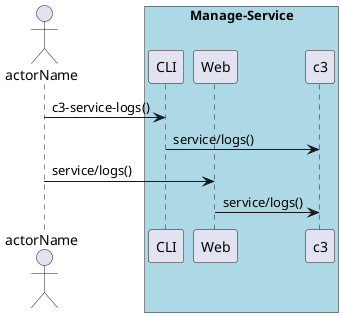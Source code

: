 @startuml
Actor "actorName" as A

box "Manage-Service" #lightblue
participant CLI as CLI
participant Web as Web
participant "c3" as S
A -> CLI : c3-service-logs()
CLI -> S : service/logs()
A -> Web : service/logs()
Web -> S : service/logs()
end box

@enduml
